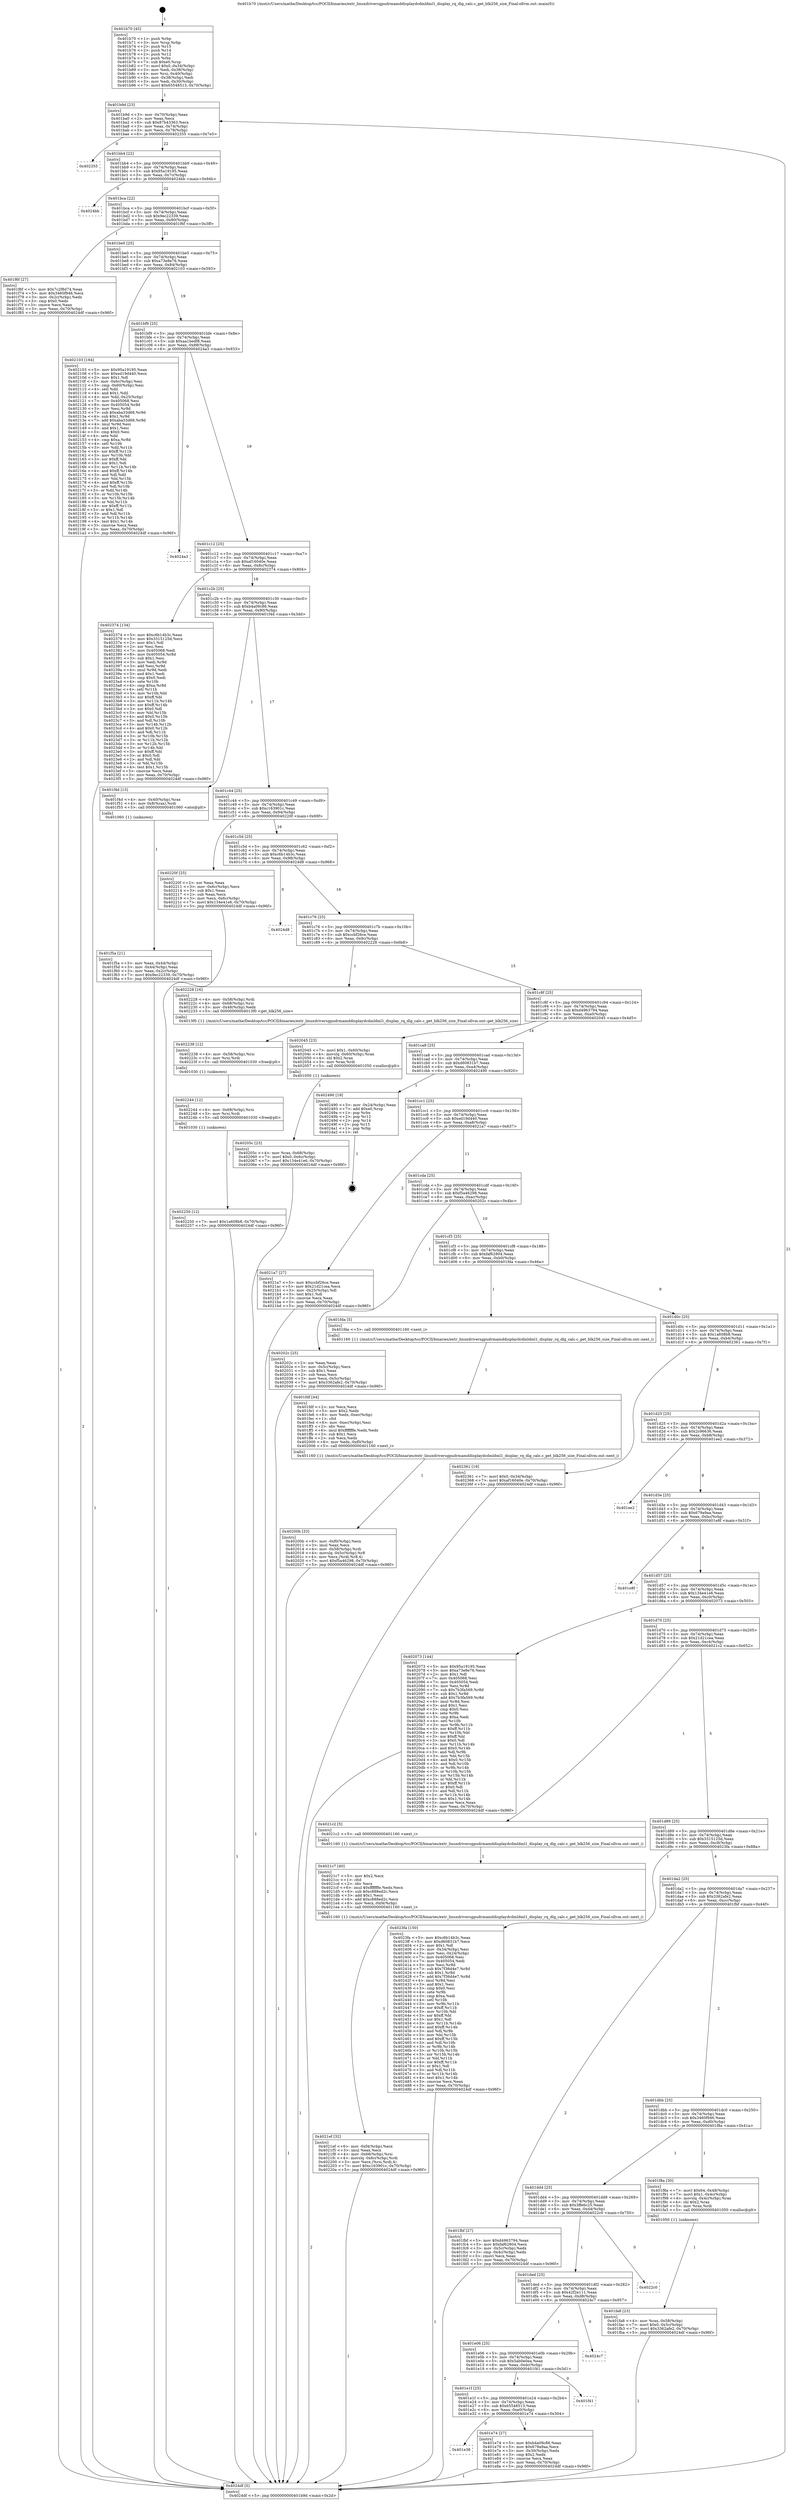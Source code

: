 digraph "0x401b70" {
  label = "0x401b70 (/mnt/c/Users/mathe/Desktop/tcc/POCII/binaries/extr_linuxdriversgpudrmamddisplaydcdmldml1_display_rq_dlg_calc.c_get_blk256_size_Final-ollvm.out::main(0))"
  labelloc = "t"
  node[shape=record]

  Entry [label="",width=0.3,height=0.3,shape=circle,fillcolor=black,style=filled]
  "0x401b9d" [label="{
     0x401b9d [23]\l
     | [instrs]\l
     &nbsp;&nbsp;0x401b9d \<+3\>: mov -0x70(%rbp),%eax\l
     &nbsp;&nbsp;0x401ba0 \<+2\>: mov %eax,%ecx\l
     &nbsp;&nbsp;0x401ba2 \<+6\>: sub $0x87b43363,%ecx\l
     &nbsp;&nbsp;0x401ba8 \<+3\>: mov %eax,-0x74(%rbp)\l
     &nbsp;&nbsp;0x401bab \<+3\>: mov %ecx,-0x78(%rbp)\l
     &nbsp;&nbsp;0x401bae \<+6\>: je 0000000000402355 \<main+0x7e5\>\l
  }"]
  "0x402355" [label="{
     0x402355\l
  }", style=dashed]
  "0x401bb4" [label="{
     0x401bb4 [22]\l
     | [instrs]\l
     &nbsp;&nbsp;0x401bb4 \<+5\>: jmp 0000000000401bb9 \<main+0x49\>\l
     &nbsp;&nbsp;0x401bb9 \<+3\>: mov -0x74(%rbp),%eax\l
     &nbsp;&nbsp;0x401bbc \<+5\>: sub $0x95a19195,%eax\l
     &nbsp;&nbsp;0x401bc1 \<+3\>: mov %eax,-0x7c(%rbp)\l
     &nbsp;&nbsp;0x401bc4 \<+6\>: je 00000000004024bb \<main+0x94b\>\l
  }"]
  Exit [label="",width=0.3,height=0.3,shape=circle,fillcolor=black,style=filled,peripheries=2]
  "0x4024bb" [label="{
     0x4024bb\l
  }", style=dashed]
  "0x401bca" [label="{
     0x401bca [22]\l
     | [instrs]\l
     &nbsp;&nbsp;0x401bca \<+5\>: jmp 0000000000401bcf \<main+0x5f\>\l
     &nbsp;&nbsp;0x401bcf \<+3\>: mov -0x74(%rbp),%eax\l
     &nbsp;&nbsp;0x401bd2 \<+5\>: sub $0x9ec22339,%eax\l
     &nbsp;&nbsp;0x401bd7 \<+3\>: mov %eax,-0x80(%rbp)\l
     &nbsp;&nbsp;0x401bda \<+6\>: je 0000000000401f6f \<main+0x3ff\>\l
  }"]
  "0x402250" [label="{
     0x402250 [12]\l
     | [instrs]\l
     &nbsp;&nbsp;0x402250 \<+7\>: movl $0x1a608b8,-0x70(%rbp)\l
     &nbsp;&nbsp;0x402257 \<+5\>: jmp 00000000004024df \<main+0x96f\>\l
  }"]
  "0x401f6f" [label="{
     0x401f6f [27]\l
     | [instrs]\l
     &nbsp;&nbsp;0x401f6f \<+5\>: mov $0x7c2f8d74,%eax\l
     &nbsp;&nbsp;0x401f74 \<+5\>: mov $0x3460f946,%ecx\l
     &nbsp;&nbsp;0x401f79 \<+3\>: mov -0x2c(%rbp),%edx\l
     &nbsp;&nbsp;0x401f7c \<+3\>: cmp $0x0,%edx\l
     &nbsp;&nbsp;0x401f7f \<+3\>: cmove %ecx,%eax\l
     &nbsp;&nbsp;0x401f82 \<+3\>: mov %eax,-0x70(%rbp)\l
     &nbsp;&nbsp;0x401f85 \<+5\>: jmp 00000000004024df \<main+0x96f\>\l
  }"]
  "0x401be0" [label="{
     0x401be0 [25]\l
     | [instrs]\l
     &nbsp;&nbsp;0x401be0 \<+5\>: jmp 0000000000401be5 \<main+0x75\>\l
     &nbsp;&nbsp;0x401be5 \<+3\>: mov -0x74(%rbp),%eax\l
     &nbsp;&nbsp;0x401be8 \<+5\>: sub $0xa73e8e76,%eax\l
     &nbsp;&nbsp;0x401bed \<+6\>: mov %eax,-0x84(%rbp)\l
     &nbsp;&nbsp;0x401bf3 \<+6\>: je 0000000000402103 \<main+0x593\>\l
  }"]
  "0x402244" [label="{
     0x402244 [12]\l
     | [instrs]\l
     &nbsp;&nbsp;0x402244 \<+4\>: mov -0x68(%rbp),%rsi\l
     &nbsp;&nbsp;0x402248 \<+3\>: mov %rsi,%rdi\l
     &nbsp;&nbsp;0x40224b \<+5\>: call 0000000000401030 \<free@plt\>\l
     | [calls]\l
     &nbsp;&nbsp;0x401030 \{1\} (unknown)\l
  }"]
  "0x402103" [label="{
     0x402103 [164]\l
     | [instrs]\l
     &nbsp;&nbsp;0x402103 \<+5\>: mov $0x95a19195,%eax\l
     &nbsp;&nbsp;0x402108 \<+5\>: mov $0xed19d440,%ecx\l
     &nbsp;&nbsp;0x40210d \<+2\>: mov $0x1,%dl\l
     &nbsp;&nbsp;0x40210f \<+3\>: mov -0x6c(%rbp),%esi\l
     &nbsp;&nbsp;0x402112 \<+3\>: cmp -0x60(%rbp),%esi\l
     &nbsp;&nbsp;0x402115 \<+4\>: setl %dil\l
     &nbsp;&nbsp;0x402119 \<+4\>: and $0x1,%dil\l
     &nbsp;&nbsp;0x40211d \<+4\>: mov %dil,-0x25(%rbp)\l
     &nbsp;&nbsp;0x402121 \<+7\>: mov 0x405068,%esi\l
     &nbsp;&nbsp;0x402128 \<+8\>: mov 0x405054,%r8d\l
     &nbsp;&nbsp;0x402130 \<+3\>: mov %esi,%r9d\l
     &nbsp;&nbsp;0x402133 \<+7\>: sub $0xaba33d68,%r9d\l
     &nbsp;&nbsp;0x40213a \<+4\>: sub $0x1,%r9d\l
     &nbsp;&nbsp;0x40213e \<+7\>: add $0xaba33d68,%r9d\l
     &nbsp;&nbsp;0x402145 \<+4\>: imul %r9d,%esi\l
     &nbsp;&nbsp;0x402149 \<+3\>: and $0x1,%esi\l
     &nbsp;&nbsp;0x40214c \<+3\>: cmp $0x0,%esi\l
     &nbsp;&nbsp;0x40214f \<+4\>: sete %dil\l
     &nbsp;&nbsp;0x402153 \<+4\>: cmp $0xa,%r8d\l
     &nbsp;&nbsp;0x402157 \<+4\>: setl %r10b\l
     &nbsp;&nbsp;0x40215b \<+3\>: mov %dil,%r11b\l
     &nbsp;&nbsp;0x40215e \<+4\>: xor $0xff,%r11b\l
     &nbsp;&nbsp;0x402162 \<+3\>: mov %r10b,%bl\l
     &nbsp;&nbsp;0x402165 \<+3\>: xor $0xff,%bl\l
     &nbsp;&nbsp;0x402168 \<+3\>: xor $0x1,%dl\l
     &nbsp;&nbsp;0x40216b \<+3\>: mov %r11b,%r14b\l
     &nbsp;&nbsp;0x40216e \<+4\>: and $0xff,%r14b\l
     &nbsp;&nbsp;0x402172 \<+3\>: and %dl,%dil\l
     &nbsp;&nbsp;0x402175 \<+3\>: mov %bl,%r15b\l
     &nbsp;&nbsp;0x402178 \<+4\>: and $0xff,%r15b\l
     &nbsp;&nbsp;0x40217c \<+3\>: and %dl,%r10b\l
     &nbsp;&nbsp;0x40217f \<+3\>: or %dil,%r14b\l
     &nbsp;&nbsp;0x402182 \<+3\>: or %r10b,%r15b\l
     &nbsp;&nbsp;0x402185 \<+3\>: xor %r15b,%r14b\l
     &nbsp;&nbsp;0x402188 \<+3\>: or %bl,%r11b\l
     &nbsp;&nbsp;0x40218b \<+4\>: xor $0xff,%r11b\l
     &nbsp;&nbsp;0x40218f \<+3\>: or $0x1,%dl\l
     &nbsp;&nbsp;0x402192 \<+3\>: and %dl,%r11b\l
     &nbsp;&nbsp;0x402195 \<+3\>: or %r11b,%r14b\l
     &nbsp;&nbsp;0x402198 \<+4\>: test $0x1,%r14b\l
     &nbsp;&nbsp;0x40219c \<+3\>: cmovne %ecx,%eax\l
     &nbsp;&nbsp;0x40219f \<+3\>: mov %eax,-0x70(%rbp)\l
     &nbsp;&nbsp;0x4021a2 \<+5\>: jmp 00000000004024df \<main+0x96f\>\l
  }"]
  "0x401bf9" [label="{
     0x401bf9 [25]\l
     | [instrs]\l
     &nbsp;&nbsp;0x401bf9 \<+5\>: jmp 0000000000401bfe \<main+0x8e\>\l
     &nbsp;&nbsp;0x401bfe \<+3\>: mov -0x74(%rbp),%eax\l
     &nbsp;&nbsp;0x401c01 \<+5\>: sub $0xaa1bedf8,%eax\l
     &nbsp;&nbsp;0x401c06 \<+6\>: mov %eax,-0x88(%rbp)\l
     &nbsp;&nbsp;0x401c0c \<+6\>: je 00000000004024a3 \<main+0x933\>\l
  }"]
  "0x402238" [label="{
     0x402238 [12]\l
     | [instrs]\l
     &nbsp;&nbsp;0x402238 \<+4\>: mov -0x58(%rbp),%rsi\l
     &nbsp;&nbsp;0x40223c \<+3\>: mov %rsi,%rdi\l
     &nbsp;&nbsp;0x40223f \<+5\>: call 0000000000401030 \<free@plt\>\l
     | [calls]\l
     &nbsp;&nbsp;0x401030 \{1\} (unknown)\l
  }"]
  "0x4024a3" [label="{
     0x4024a3\l
  }", style=dashed]
  "0x401c12" [label="{
     0x401c12 [25]\l
     | [instrs]\l
     &nbsp;&nbsp;0x401c12 \<+5\>: jmp 0000000000401c17 \<main+0xa7\>\l
     &nbsp;&nbsp;0x401c17 \<+3\>: mov -0x74(%rbp),%eax\l
     &nbsp;&nbsp;0x401c1a \<+5\>: sub $0xaf16040e,%eax\l
     &nbsp;&nbsp;0x401c1f \<+6\>: mov %eax,-0x8c(%rbp)\l
     &nbsp;&nbsp;0x401c25 \<+6\>: je 0000000000402374 \<main+0x804\>\l
  }"]
  "0x4021ef" [label="{
     0x4021ef [32]\l
     | [instrs]\l
     &nbsp;&nbsp;0x4021ef \<+6\>: mov -0xf4(%rbp),%ecx\l
     &nbsp;&nbsp;0x4021f5 \<+3\>: imul %eax,%ecx\l
     &nbsp;&nbsp;0x4021f8 \<+4\>: mov -0x68(%rbp),%rsi\l
     &nbsp;&nbsp;0x4021fc \<+4\>: movslq -0x6c(%rbp),%rdi\l
     &nbsp;&nbsp;0x402200 \<+3\>: mov %ecx,(%rsi,%rdi,4)\l
     &nbsp;&nbsp;0x402203 \<+7\>: movl $0xc163901c,-0x70(%rbp)\l
     &nbsp;&nbsp;0x40220a \<+5\>: jmp 00000000004024df \<main+0x96f\>\l
  }"]
  "0x402374" [label="{
     0x402374 [134]\l
     | [instrs]\l
     &nbsp;&nbsp;0x402374 \<+5\>: mov $0xc6b14b3c,%eax\l
     &nbsp;&nbsp;0x402379 \<+5\>: mov $0x3315125d,%ecx\l
     &nbsp;&nbsp;0x40237e \<+2\>: mov $0x1,%dl\l
     &nbsp;&nbsp;0x402380 \<+2\>: xor %esi,%esi\l
     &nbsp;&nbsp;0x402382 \<+7\>: mov 0x405068,%edi\l
     &nbsp;&nbsp;0x402389 \<+8\>: mov 0x405054,%r8d\l
     &nbsp;&nbsp;0x402391 \<+3\>: sub $0x1,%esi\l
     &nbsp;&nbsp;0x402394 \<+3\>: mov %edi,%r9d\l
     &nbsp;&nbsp;0x402397 \<+3\>: add %esi,%r9d\l
     &nbsp;&nbsp;0x40239a \<+4\>: imul %r9d,%edi\l
     &nbsp;&nbsp;0x40239e \<+3\>: and $0x1,%edi\l
     &nbsp;&nbsp;0x4023a1 \<+3\>: cmp $0x0,%edi\l
     &nbsp;&nbsp;0x4023a4 \<+4\>: sete %r10b\l
     &nbsp;&nbsp;0x4023a8 \<+4\>: cmp $0xa,%r8d\l
     &nbsp;&nbsp;0x4023ac \<+4\>: setl %r11b\l
     &nbsp;&nbsp;0x4023b0 \<+3\>: mov %r10b,%bl\l
     &nbsp;&nbsp;0x4023b3 \<+3\>: xor $0xff,%bl\l
     &nbsp;&nbsp;0x4023b6 \<+3\>: mov %r11b,%r14b\l
     &nbsp;&nbsp;0x4023b9 \<+4\>: xor $0xff,%r14b\l
     &nbsp;&nbsp;0x4023bd \<+3\>: xor $0x0,%dl\l
     &nbsp;&nbsp;0x4023c0 \<+3\>: mov %bl,%r15b\l
     &nbsp;&nbsp;0x4023c3 \<+4\>: and $0x0,%r15b\l
     &nbsp;&nbsp;0x4023c7 \<+3\>: and %dl,%r10b\l
     &nbsp;&nbsp;0x4023ca \<+3\>: mov %r14b,%r12b\l
     &nbsp;&nbsp;0x4023cd \<+4\>: and $0x0,%r12b\l
     &nbsp;&nbsp;0x4023d1 \<+3\>: and %dl,%r11b\l
     &nbsp;&nbsp;0x4023d4 \<+3\>: or %r10b,%r15b\l
     &nbsp;&nbsp;0x4023d7 \<+3\>: or %r11b,%r12b\l
     &nbsp;&nbsp;0x4023da \<+3\>: xor %r12b,%r15b\l
     &nbsp;&nbsp;0x4023dd \<+3\>: or %r14b,%bl\l
     &nbsp;&nbsp;0x4023e0 \<+3\>: xor $0xff,%bl\l
     &nbsp;&nbsp;0x4023e3 \<+3\>: or $0x0,%dl\l
     &nbsp;&nbsp;0x4023e6 \<+2\>: and %dl,%bl\l
     &nbsp;&nbsp;0x4023e8 \<+3\>: or %bl,%r15b\l
     &nbsp;&nbsp;0x4023eb \<+4\>: test $0x1,%r15b\l
     &nbsp;&nbsp;0x4023ef \<+3\>: cmovne %ecx,%eax\l
     &nbsp;&nbsp;0x4023f2 \<+3\>: mov %eax,-0x70(%rbp)\l
     &nbsp;&nbsp;0x4023f5 \<+5\>: jmp 00000000004024df \<main+0x96f\>\l
  }"]
  "0x401c2b" [label="{
     0x401c2b [25]\l
     | [instrs]\l
     &nbsp;&nbsp;0x401c2b \<+5\>: jmp 0000000000401c30 \<main+0xc0\>\l
     &nbsp;&nbsp;0x401c30 \<+3\>: mov -0x74(%rbp),%eax\l
     &nbsp;&nbsp;0x401c33 \<+5\>: sub $0xb4a09c86,%eax\l
     &nbsp;&nbsp;0x401c38 \<+6\>: mov %eax,-0x90(%rbp)\l
     &nbsp;&nbsp;0x401c3e \<+6\>: je 0000000000401f4d \<main+0x3dd\>\l
  }"]
  "0x4021c7" [label="{
     0x4021c7 [40]\l
     | [instrs]\l
     &nbsp;&nbsp;0x4021c7 \<+5\>: mov $0x2,%ecx\l
     &nbsp;&nbsp;0x4021cc \<+1\>: cltd\l
     &nbsp;&nbsp;0x4021cd \<+2\>: idiv %ecx\l
     &nbsp;&nbsp;0x4021cf \<+6\>: imul $0xfffffffe,%edx,%ecx\l
     &nbsp;&nbsp;0x4021d5 \<+6\>: sub $0xc888ed2c,%ecx\l
     &nbsp;&nbsp;0x4021db \<+3\>: add $0x1,%ecx\l
     &nbsp;&nbsp;0x4021de \<+6\>: add $0xc888ed2c,%ecx\l
     &nbsp;&nbsp;0x4021e4 \<+6\>: mov %ecx,-0xf4(%rbp)\l
     &nbsp;&nbsp;0x4021ea \<+5\>: call 0000000000401160 \<next_i\>\l
     | [calls]\l
     &nbsp;&nbsp;0x401160 \{1\} (/mnt/c/Users/mathe/Desktop/tcc/POCII/binaries/extr_linuxdriversgpudrmamddisplaydcdmldml1_display_rq_dlg_calc.c_get_blk256_size_Final-ollvm.out::next_i)\l
  }"]
  "0x401f4d" [label="{
     0x401f4d [13]\l
     | [instrs]\l
     &nbsp;&nbsp;0x401f4d \<+4\>: mov -0x40(%rbp),%rax\l
     &nbsp;&nbsp;0x401f51 \<+4\>: mov 0x8(%rax),%rdi\l
     &nbsp;&nbsp;0x401f55 \<+5\>: call 0000000000401060 \<atoi@plt\>\l
     | [calls]\l
     &nbsp;&nbsp;0x401060 \{1\} (unknown)\l
  }"]
  "0x401c44" [label="{
     0x401c44 [25]\l
     | [instrs]\l
     &nbsp;&nbsp;0x401c44 \<+5\>: jmp 0000000000401c49 \<main+0xd9\>\l
     &nbsp;&nbsp;0x401c49 \<+3\>: mov -0x74(%rbp),%eax\l
     &nbsp;&nbsp;0x401c4c \<+5\>: sub $0xc163901c,%eax\l
     &nbsp;&nbsp;0x401c51 \<+6\>: mov %eax,-0x94(%rbp)\l
     &nbsp;&nbsp;0x401c57 \<+6\>: je 000000000040220f \<main+0x69f\>\l
  }"]
  "0x40205c" [label="{
     0x40205c [23]\l
     | [instrs]\l
     &nbsp;&nbsp;0x40205c \<+4\>: mov %rax,-0x68(%rbp)\l
     &nbsp;&nbsp;0x402060 \<+7\>: movl $0x0,-0x6c(%rbp)\l
     &nbsp;&nbsp;0x402067 \<+7\>: movl $0x134e41e6,-0x70(%rbp)\l
     &nbsp;&nbsp;0x40206e \<+5\>: jmp 00000000004024df \<main+0x96f\>\l
  }"]
  "0x40220f" [label="{
     0x40220f [25]\l
     | [instrs]\l
     &nbsp;&nbsp;0x40220f \<+2\>: xor %eax,%eax\l
     &nbsp;&nbsp;0x402211 \<+3\>: mov -0x6c(%rbp),%ecx\l
     &nbsp;&nbsp;0x402214 \<+3\>: sub $0x1,%eax\l
     &nbsp;&nbsp;0x402217 \<+2\>: sub %eax,%ecx\l
     &nbsp;&nbsp;0x402219 \<+3\>: mov %ecx,-0x6c(%rbp)\l
     &nbsp;&nbsp;0x40221c \<+7\>: movl $0x134e41e6,-0x70(%rbp)\l
     &nbsp;&nbsp;0x402223 \<+5\>: jmp 00000000004024df \<main+0x96f\>\l
  }"]
  "0x401c5d" [label="{
     0x401c5d [25]\l
     | [instrs]\l
     &nbsp;&nbsp;0x401c5d \<+5\>: jmp 0000000000401c62 \<main+0xf2\>\l
     &nbsp;&nbsp;0x401c62 \<+3\>: mov -0x74(%rbp),%eax\l
     &nbsp;&nbsp;0x401c65 \<+5\>: sub $0xc6b14b3c,%eax\l
     &nbsp;&nbsp;0x401c6a \<+6\>: mov %eax,-0x98(%rbp)\l
     &nbsp;&nbsp;0x401c70 \<+6\>: je 00000000004024d8 \<main+0x968\>\l
  }"]
  "0x40200b" [label="{
     0x40200b [33]\l
     | [instrs]\l
     &nbsp;&nbsp;0x40200b \<+6\>: mov -0xf0(%rbp),%ecx\l
     &nbsp;&nbsp;0x402011 \<+3\>: imul %eax,%ecx\l
     &nbsp;&nbsp;0x402014 \<+4\>: mov -0x58(%rbp),%rdi\l
     &nbsp;&nbsp;0x402018 \<+4\>: movslq -0x5c(%rbp),%r8\l
     &nbsp;&nbsp;0x40201c \<+4\>: mov %ecx,(%rdi,%r8,4)\l
     &nbsp;&nbsp;0x402020 \<+7\>: movl $0xf5a46298,-0x70(%rbp)\l
     &nbsp;&nbsp;0x402027 \<+5\>: jmp 00000000004024df \<main+0x96f\>\l
  }"]
  "0x4024d8" [label="{
     0x4024d8\l
  }", style=dashed]
  "0x401c76" [label="{
     0x401c76 [25]\l
     | [instrs]\l
     &nbsp;&nbsp;0x401c76 \<+5\>: jmp 0000000000401c7b \<main+0x10b\>\l
     &nbsp;&nbsp;0x401c7b \<+3\>: mov -0x74(%rbp),%eax\l
     &nbsp;&nbsp;0x401c7e \<+5\>: sub $0xccbf26ce,%eax\l
     &nbsp;&nbsp;0x401c83 \<+6\>: mov %eax,-0x9c(%rbp)\l
     &nbsp;&nbsp;0x401c89 \<+6\>: je 0000000000402228 \<main+0x6b8\>\l
  }"]
  "0x401fdf" [label="{
     0x401fdf [44]\l
     | [instrs]\l
     &nbsp;&nbsp;0x401fdf \<+2\>: xor %ecx,%ecx\l
     &nbsp;&nbsp;0x401fe1 \<+5\>: mov $0x2,%edx\l
     &nbsp;&nbsp;0x401fe6 \<+6\>: mov %edx,-0xec(%rbp)\l
     &nbsp;&nbsp;0x401fec \<+1\>: cltd\l
     &nbsp;&nbsp;0x401fed \<+6\>: mov -0xec(%rbp),%esi\l
     &nbsp;&nbsp;0x401ff3 \<+2\>: idiv %esi\l
     &nbsp;&nbsp;0x401ff5 \<+6\>: imul $0xfffffffe,%edx,%edx\l
     &nbsp;&nbsp;0x401ffb \<+3\>: sub $0x1,%ecx\l
     &nbsp;&nbsp;0x401ffe \<+2\>: sub %ecx,%edx\l
     &nbsp;&nbsp;0x402000 \<+6\>: mov %edx,-0xf0(%rbp)\l
     &nbsp;&nbsp;0x402006 \<+5\>: call 0000000000401160 \<next_i\>\l
     | [calls]\l
     &nbsp;&nbsp;0x401160 \{1\} (/mnt/c/Users/mathe/Desktop/tcc/POCII/binaries/extr_linuxdriversgpudrmamddisplaydcdmldml1_display_rq_dlg_calc.c_get_blk256_size_Final-ollvm.out::next_i)\l
  }"]
  "0x402228" [label="{
     0x402228 [16]\l
     | [instrs]\l
     &nbsp;&nbsp;0x402228 \<+4\>: mov -0x58(%rbp),%rdi\l
     &nbsp;&nbsp;0x40222c \<+4\>: mov -0x68(%rbp),%rsi\l
     &nbsp;&nbsp;0x402230 \<+3\>: mov -0x48(%rbp),%edx\l
     &nbsp;&nbsp;0x402233 \<+5\>: call 00000000004013f0 \<get_blk256_size\>\l
     | [calls]\l
     &nbsp;&nbsp;0x4013f0 \{1\} (/mnt/c/Users/mathe/Desktop/tcc/POCII/binaries/extr_linuxdriversgpudrmamddisplaydcdmldml1_display_rq_dlg_calc.c_get_blk256_size_Final-ollvm.out::get_blk256_size)\l
  }"]
  "0x401c8f" [label="{
     0x401c8f [25]\l
     | [instrs]\l
     &nbsp;&nbsp;0x401c8f \<+5\>: jmp 0000000000401c94 \<main+0x124\>\l
     &nbsp;&nbsp;0x401c94 \<+3\>: mov -0x74(%rbp),%eax\l
     &nbsp;&nbsp;0x401c97 \<+5\>: sub $0xd4963794,%eax\l
     &nbsp;&nbsp;0x401c9c \<+6\>: mov %eax,-0xa0(%rbp)\l
     &nbsp;&nbsp;0x401ca2 \<+6\>: je 0000000000402045 \<main+0x4d5\>\l
  }"]
  "0x401fa8" [label="{
     0x401fa8 [23]\l
     | [instrs]\l
     &nbsp;&nbsp;0x401fa8 \<+4\>: mov %rax,-0x58(%rbp)\l
     &nbsp;&nbsp;0x401fac \<+7\>: movl $0x0,-0x5c(%rbp)\l
     &nbsp;&nbsp;0x401fb3 \<+7\>: movl $0x3362afe2,-0x70(%rbp)\l
     &nbsp;&nbsp;0x401fba \<+5\>: jmp 00000000004024df \<main+0x96f\>\l
  }"]
  "0x402045" [label="{
     0x402045 [23]\l
     | [instrs]\l
     &nbsp;&nbsp;0x402045 \<+7\>: movl $0x1,-0x60(%rbp)\l
     &nbsp;&nbsp;0x40204c \<+4\>: movslq -0x60(%rbp),%rax\l
     &nbsp;&nbsp;0x402050 \<+4\>: shl $0x2,%rax\l
     &nbsp;&nbsp;0x402054 \<+3\>: mov %rax,%rdi\l
     &nbsp;&nbsp;0x402057 \<+5\>: call 0000000000401050 \<malloc@plt\>\l
     | [calls]\l
     &nbsp;&nbsp;0x401050 \{1\} (unknown)\l
  }"]
  "0x401ca8" [label="{
     0x401ca8 [25]\l
     | [instrs]\l
     &nbsp;&nbsp;0x401ca8 \<+5\>: jmp 0000000000401cad \<main+0x13d\>\l
     &nbsp;&nbsp;0x401cad \<+3\>: mov -0x74(%rbp),%eax\l
     &nbsp;&nbsp;0x401cb0 \<+5\>: sub $0xd60831b7,%eax\l
     &nbsp;&nbsp;0x401cb5 \<+6\>: mov %eax,-0xa4(%rbp)\l
     &nbsp;&nbsp;0x401cbb \<+6\>: je 0000000000402490 \<main+0x920\>\l
  }"]
  "0x401f5a" [label="{
     0x401f5a [21]\l
     | [instrs]\l
     &nbsp;&nbsp;0x401f5a \<+3\>: mov %eax,-0x44(%rbp)\l
     &nbsp;&nbsp;0x401f5d \<+3\>: mov -0x44(%rbp),%eax\l
     &nbsp;&nbsp;0x401f60 \<+3\>: mov %eax,-0x2c(%rbp)\l
     &nbsp;&nbsp;0x401f63 \<+7\>: movl $0x9ec22339,-0x70(%rbp)\l
     &nbsp;&nbsp;0x401f6a \<+5\>: jmp 00000000004024df \<main+0x96f\>\l
  }"]
  "0x402490" [label="{
     0x402490 [19]\l
     | [instrs]\l
     &nbsp;&nbsp;0x402490 \<+3\>: mov -0x24(%rbp),%eax\l
     &nbsp;&nbsp;0x402493 \<+7\>: add $0xe0,%rsp\l
     &nbsp;&nbsp;0x40249a \<+1\>: pop %rbx\l
     &nbsp;&nbsp;0x40249b \<+2\>: pop %r12\l
     &nbsp;&nbsp;0x40249d \<+2\>: pop %r14\l
     &nbsp;&nbsp;0x40249f \<+2\>: pop %r15\l
     &nbsp;&nbsp;0x4024a1 \<+1\>: pop %rbp\l
     &nbsp;&nbsp;0x4024a2 \<+1\>: ret\l
  }"]
  "0x401cc1" [label="{
     0x401cc1 [25]\l
     | [instrs]\l
     &nbsp;&nbsp;0x401cc1 \<+5\>: jmp 0000000000401cc6 \<main+0x156\>\l
     &nbsp;&nbsp;0x401cc6 \<+3\>: mov -0x74(%rbp),%eax\l
     &nbsp;&nbsp;0x401cc9 \<+5\>: sub $0xed19d440,%eax\l
     &nbsp;&nbsp;0x401cce \<+6\>: mov %eax,-0xa8(%rbp)\l
     &nbsp;&nbsp;0x401cd4 \<+6\>: je 00000000004021a7 \<main+0x637\>\l
  }"]
  "0x401b70" [label="{
     0x401b70 [45]\l
     | [instrs]\l
     &nbsp;&nbsp;0x401b70 \<+1\>: push %rbp\l
     &nbsp;&nbsp;0x401b71 \<+3\>: mov %rsp,%rbp\l
     &nbsp;&nbsp;0x401b74 \<+2\>: push %r15\l
     &nbsp;&nbsp;0x401b76 \<+2\>: push %r14\l
     &nbsp;&nbsp;0x401b78 \<+2\>: push %r12\l
     &nbsp;&nbsp;0x401b7a \<+1\>: push %rbx\l
     &nbsp;&nbsp;0x401b7b \<+7\>: sub $0xe0,%rsp\l
     &nbsp;&nbsp;0x401b82 \<+7\>: movl $0x0,-0x34(%rbp)\l
     &nbsp;&nbsp;0x401b89 \<+3\>: mov %edi,-0x38(%rbp)\l
     &nbsp;&nbsp;0x401b8c \<+4\>: mov %rsi,-0x40(%rbp)\l
     &nbsp;&nbsp;0x401b90 \<+3\>: mov -0x38(%rbp),%edi\l
     &nbsp;&nbsp;0x401b93 \<+3\>: mov %edi,-0x30(%rbp)\l
     &nbsp;&nbsp;0x401b96 \<+7\>: movl $0x65548513,-0x70(%rbp)\l
  }"]
  "0x4021a7" [label="{
     0x4021a7 [27]\l
     | [instrs]\l
     &nbsp;&nbsp;0x4021a7 \<+5\>: mov $0xccbf26ce,%eax\l
     &nbsp;&nbsp;0x4021ac \<+5\>: mov $0x21d21cea,%ecx\l
     &nbsp;&nbsp;0x4021b1 \<+3\>: mov -0x25(%rbp),%dl\l
     &nbsp;&nbsp;0x4021b4 \<+3\>: test $0x1,%dl\l
     &nbsp;&nbsp;0x4021b7 \<+3\>: cmovne %ecx,%eax\l
     &nbsp;&nbsp;0x4021ba \<+3\>: mov %eax,-0x70(%rbp)\l
     &nbsp;&nbsp;0x4021bd \<+5\>: jmp 00000000004024df \<main+0x96f\>\l
  }"]
  "0x401cda" [label="{
     0x401cda [25]\l
     | [instrs]\l
     &nbsp;&nbsp;0x401cda \<+5\>: jmp 0000000000401cdf \<main+0x16f\>\l
     &nbsp;&nbsp;0x401cdf \<+3\>: mov -0x74(%rbp),%eax\l
     &nbsp;&nbsp;0x401ce2 \<+5\>: sub $0xf5a46298,%eax\l
     &nbsp;&nbsp;0x401ce7 \<+6\>: mov %eax,-0xac(%rbp)\l
     &nbsp;&nbsp;0x401ced \<+6\>: je 000000000040202c \<main+0x4bc\>\l
  }"]
  "0x4024df" [label="{
     0x4024df [5]\l
     | [instrs]\l
     &nbsp;&nbsp;0x4024df \<+5\>: jmp 0000000000401b9d \<main+0x2d\>\l
  }"]
  "0x40202c" [label="{
     0x40202c [25]\l
     | [instrs]\l
     &nbsp;&nbsp;0x40202c \<+2\>: xor %eax,%eax\l
     &nbsp;&nbsp;0x40202e \<+3\>: mov -0x5c(%rbp),%ecx\l
     &nbsp;&nbsp;0x402031 \<+3\>: sub $0x1,%eax\l
     &nbsp;&nbsp;0x402034 \<+2\>: sub %eax,%ecx\l
     &nbsp;&nbsp;0x402036 \<+3\>: mov %ecx,-0x5c(%rbp)\l
     &nbsp;&nbsp;0x402039 \<+7\>: movl $0x3362afe2,-0x70(%rbp)\l
     &nbsp;&nbsp;0x402040 \<+5\>: jmp 00000000004024df \<main+0x96f\>\l
  }"]
  "0x401cf3" [label="{
     0x401cf3 [25]\l
     | [instrs]\l
     &nbsp;&nbsp;0x401cf3 \<+5\>: jmp 0000000000401cf8 \<main+0x188\>\l
     &nbsp;&nbsp;0x401cf8 \<+3\>: mov -0x74(%rbp),%eax\l
     &nbsp;&nbsp;0x401cfb \<+5\>: sub $0xfaf62804,%eax\l
     &nbsp;&nbsp;0x401d00 \<+6\>: mov %eax,-0xb0(%rbp)\l
     &nbsp;&nbsp;0x401d06 \<+6\>: je 0000000000401fda \<main+0x46a\>\l
  }"]
  "0x401e38" [label="{
     0x401e38\l
  }", style=dashed]
  "0x401fda" [label="{
     0x401fda [5]\l
     | [instrs]\l
     &nbsp;&nbsp;0x401fda \<+5\>: call 0000000000401160 \<next_i\>\l
     | [calls]\l
     &nbsp;&nbsp;0x401160 \{1\} (/mnt/c/Users/mathe/Desktop/tcc/POCII/binaries/extr_linuxdriversgpudrmamddisplaydcdmldml1_display_rq_dlg_calc.c_get_blk256_size_Final-ollvm.out::next_i)\l
  }"]
  "0x401d0c" [label="{
     0x401d0c [25]\l
     | [instrs]\l
     &nbsp;&nbsp;0x401d0c \<+5\>: jmp 0000000000401d11 \<main+0x1a1\>\l
     &nbsp;&nbsp;0x401d11 \<+3\>: mov -0x74(%rbp),%eax\l
     &nbsp;&nbsp;0x401d14 \<+5\>: sub $0x1a608b8,%eax\l
     &nbsp;&nbsp;0x401d19 \<+6\>: mov %eax,-0xb4(%rbp)\l
     &nbsp;&nbsp;0x401d1f \<+6\>: je 0000000000402361 \<main+0x7f1\>\l
  }"]
  "0x401e74" [label="{
     0x401e74 [27]\l
     | [instrs]\l
     &nbsp;&nbsp;0x401e74 \<+5\>: mov $0xb4a09c86,%eax\l
     &nbsp;&nbsp;0x401e79 \<+5\>: mov $0x679a9aa,%ecx\l
     &nbsp;&nbsp;0x401e7e \<+3\>: mov -0x30(%rbp),%edx\l
     &nbsp;&nbsp;0x401e81 \<+3\>: cmp $0x2,%edx\l
     &nbsp;&nbsp;0x401e84 \<+3\>: cmovne %ecx,%eax\l
     &nbsp;&nbsp;0x401e87 \<+3\>: mov %eax,-0x70(%rbp)\l
     &nbsp;&nbsp;0x401e8a \<+5\>: jmp 00000000004024df \<main+0x96f\>\l
  }"]
  "0x402361" [label="{
     0x402361 [19]\l
     | [instrs]\l
     &nbsp;&nbsp;0x402361 \<+7\>: movl $0x0,-0x34(%rbp)\l
     &nbsp;&nbsp;0x402368 \<+7\>: movl $0xaf16040e,-0x70(%rbp)\l
     &nbsp;&nbsp;0x40236f \<+5\>: jmp 00000000004024df \<main+0x96f\>\l
  }"]
  "0x401d25" [label="{
     0x401d25 [25]\l
     | [instrs]\l
     &nbsp;&nbsp;0x401d25 \<+5\>: jmp 0000000000401d2a \<main+0x1ba\>\l
     &nbsp;&nbsp;0x401d2a \<+3\>: mov -0x74(%rbp),%eax\l
     &nbsp;&nbsp;0x401d2d \<+5\>: sub $0x2c96636,%eax\l
     &nbsp;&nbsp;0x401d32 \<+6\>: mov %eax,-0xb8(%rbp)\l
     &nbsp;&nbsp;0x401d38 \<+6\>: je 0000000000401ee2 \<main+0x372\>\l
  }"]
  "0x401e1f" [label="{
     0x401e1f [25]\l
     | [instrs]\l
     &nbsp;&nbsp;0x401e1f \<+5\>: jmp 0000000000401e24 \<main+0x2b4\>\l
     &nbsp;&nbsp;0x401e24 \<+3\>: mov -0x74(%rbp),%eax\l
     &nbsp;&nbsp;0x401e27 \<+5\>: sub $0x65548513,%eax\l
     &nbsp;&nbsp;0x401e2c \<+6\>: mov %eax,-0xe0(%rbp)\l
     &nbsp;&nbsp;0x401e32 \<+6\>: je 0000000000401e74 \<main+0x304\>\l
  }"]
  "0x401ee2" [label="{
     0x401ee2\l
  }", style=dashed]
  "0x401d3e" [label="{
     0x401d3e [25]\l
     | [instrs]\l
     &nbsp;&nbsp;0x401d3e \<+5\>: jmp 0000000000401d43 \<main+0x1d3\>\l
     &nbsp;&nbsp;0x401d43 \<+3\>: mov -0x74(%rbp),%eax\l
     &nbsp;&nbsp;0x401d46 \<+5\>: sub $0x679a9aa,%eax\l
     &nbsp;&nbsp;0x401d4b \<+6\>: mov %eax,-0xbc(%rbp)\l
     &nbsp;&nbsp;0x401d51 \<+6\>: je 0000000000401e8f \<main+0x31f\>\l
  }"]
  "0x401f41" [label="{
     0x401f41\l
  }", style=dashed]
  "0x401e8f" [label="{
     0x401e8f\l
  }", style=dashed]
  "0x401d57" [label="{
     0x401d57 [25]\l
     | [instrs]\l
     &nbsp;&nbsp;0x401d57 \<+5\>: jmp 0000000000401d5c \<main+0x1ec\>\l
     &nbsp;&nbsp;0x401d5c \<+3\>: mov -0x74(%rbp),%eax\l
     &nbsp;&nbsp;0x401d5f \<+5\>: sub $0x134e41e6,%eax\l
     &nbsp;&nbsp;0x401d64 \<+6\>: mov %eax,-0xc0(%rbp)\l
     &nbsp;&nbsp;0x401d6a \<+6\>: je 0000000000402073 \<main+0x503\>\l
  }"]
  "0x401e06" [label="{
     0x401e06 [25]\l
     | [instrs]\l
     &nbsp;&nbsp;0x401e06 \<+5\>: jmp 0000000000401e0b \<main+0x29b\>\l
     &nbsp;&nbsp;0x401e0b \<+3\>: mov -0x74(%rbp),%eax\l
     &nbsp;&nbsp;0x401e0e \<+5\>: sub $0x5ab0e0ea,%eax\l
     &nbsp;&nbsp;0x401e13 \<+6\>: mov %eax,-0xdc(%rbp)\l
     &nbsp;&nbsp;0x401e19 \<+6\>: je 0000000000401f41 \<main+0x3d1\>\l
  }"]
  "0x402073" [label="{
     0x402073 [144]\l
     | [instrs]\l
     &nbsp;&nbsp;0x402073 \<+5\>: mov $0x95a19195,%eax\l
     &nbsp;&nbsp;0x402078 \<+5\>: mov $0xa73e8e76,%ecx\l
     &nbsp;&nbsp;0x40207d \<+2\>: mov $0x1,%dl\l
     &nbsp;&nbsp;0x40207f \<+7\>: mov 0x405068,%esi\l
     &nbsp;&nbsp;0x402086 \<+7\>: mov 0x405054,%edi\l
     &nbsp;&nbsp;0x40208d \<+3\>: mov %esi,%r8d\l
     &nbsp;&nbsp;0x402090 \<+7\>: sub $0x7b3fa569,%r8d\l
     &nbsp;&nbsp;0x402097 \<+4\>: sub $0x1,%r8d\l
     &nbsp;&nbsp;0x40209b \<+7\>: add $0x7b3fa569,%r8d\l
     &nbsp;&nbsp;0x4020a2 \<+4\>: imul %r8d,%esi\l
     &nbsp;&nbsp;0x4020a6 \<+3\>: and $0x1,%esi\l
     &nbsp;&nbsp;0x4020a9 \<+3\>: cmp $0x0,%esi\l
     &nbsp;&nbsp;0x4020ac \<+4\>: sete %r9b\l
     &nbsp;&nbsp;0x4020b0 \<+3\>: cmp $0xa,%edi\l
     &nbsp;&nbsp;0x4020b3 \<+4\>: setl %r10b\l
     &nbsp;&nbsp;0x4020b7 \<+3\>: mov %r9b,%r11b\l
     &nbsp;&nbsp;0x4020ba \<+4\>: xor $0xff,%r11b\l
     &nbsp;&nbsp;0x4020be \<+3\>: mov %r10b,%bl\l
     &nbsp;&nbsp;0x4020c1 \<+3\>: xor $0xff,%bl\l
     &nbsp;&nbsp;0x4020c4 \<+3\>: xor $0x0,%dl\l
     &nbsp;&nbsp;0x4020c7 \<+3\>: mov %r11b,%r14b\l
     &nbsp;&nbsp;0x4020ca \<+4\>: and $0x0,%r14b\l
     &nbsp;&nbsp;0x4020ce \<+3\>: and %dl,%r9b\l
     &nbsp;&nbsp;0x4020d1 \<+3\>: mov %bl,%r15b\l
     &nbsp;&nbsp;0x4020d4 \<+4\>: and $0x0,%r15b\l
     &nbsp;&nbsp;0x4020d8 \<+3\>: and %dl,%r10b\l
     &nbsp;&nbsp;0x4020db \<+3\>: or %r9b,%r14b\l
     &nbsp;&nbsp;0x4020de \<+3\>: or %r10b,%r15b\l
     &nbsp;&nbsp;0x4020e1 \<+3\>: xor %r15b,%r14b\l
     &nbsp;&nbsp;0x4020e4 \<+3\>: or %bl,%r11b\l
     &nbsp;&nbsp;0x4020e7 \<+4\>: xor $0xff,%r11b\l
     &nbsp;&nbsp;0x4020eb \<+3\>: or $0x0,%dl\l
     &nbsp;&nbsp;0x4020ee \<+3\>: and %dl,%r11b\l
     &nbsp;&nbsp;0x4020f1 \<+3\>: or %r11b,%r14b\l
     &nbsp;&nbsp;0x4020f4 \<+4\>: test $0x1,%r14b\l
     &nbsp;&nbsp;0x4020f8 \<+3\>: cmovne %ecx,%eax\l
     &nbsp;&nbsp;0x4020fb \<+3\>: mov %eax,-0x70(%rbp)\l
     &nbsp;&nbsp;0x4020fe \<+5\>: jmp 00000000004024df \<main+0x96f\>\l
  }"]
  "0x401d70" [label="{
     0x401d70 [25]\l
     | [instrs]\l
     &nbsp;&nbsp;0x401d70 \<+5\>: jmp 0000000000401d75 \<main+0x205\>\l
     &nbsp;&nbsp;0x401d75 \<+3\>: mov -0x74(%rbp),%eax\l
     &nbsp;&nbsp;0x401d78 \<+5\>: sub $0x21d21cea,%eax\l
     &nbsp;&nbsp;0x401d7d \<+6\>: mov %eax,-0xc4(%rbp)\l
     &nbsp;&nbsp;0x401d83 \<+6\>: je 00000000004021c2 \<main+0x652\>\l
  }"]
  "0x4024c7" [label="{
     0x4024c7\l
  }", style=dashed]
  "0x4021c2" [label="{
     0x4021c2 [5]\l
     | [instrs]\l
     &nbsp;&nbsp;0x4021c2 \<+5\>: call 0000000000401160 \<next_i\>\l
     | [calls]\l
     &nbsp;&nbsp;0x401160 \{1\} (/mnt/c/Users/mathe/Desktop/tcc/POCII/binaries/extr_linuxdriversgpudrmamddisplaydcdmldml1_display_rq_dlg_calc.c_get_blk256_size_Final-ollvm.out::next_i)\l
  }"]
  "0x401d89" [label="{
     0x401d89 [25]\l
     | [instrs]\l
     &nbsp;&nbsp;0x401d89 \<+5\>: jmp 0000000000401d8e \<main+0x21e\>\l
     &nbsp;&nbsp;0x401d8e \<+3\>: mov -0x74(%rbp),%eax\l
     &nbsp;&nbsp;0x401d91 \<+5\>: sub $0x3315125d,%eax\l
     &nbsp;&nbsp;0x401d96 \<+6\>: mov %eax,-0xc8(%rbp)\l
     &nbsp;&nbsp;0x401d9c \<+6\>: je 00000000004023fa \<main+0x88a\>\l
  }"]
  "0x401ded" [label="{
     0x401ded [25]\l
     | [instrs]\l
     &nbsp;&nbsp;0x401ded \<+5\>: jmp 0000000000401df2 \<main+0x282\>\l
     &nbsp;&nbsp;0x401df2 \<+3\>: mov -0x74(%rbp),%eax\l
     &nbsp;&nbsp;0x401df5 \<+5\>: sub $0x42f2e111,%eax\l
     &nbsp;&nbsp;0x401dfa \<+6\>: mov %eax,-0xd8(%rbp)\l
     &nbsp;&nbsp;0x401e00 \<+6\>: je 00000000004024c7 \<main+0x957\>\l
  }"]
  "0x4023fa" [label="{
     0x4023fa [150]\l
     | [instrs]\l
     &nbsp;&nbsp;0x4023fa \<+5\>: mov $0xc6b14b3c,%eax\l
     &nbsp;&nbsp;0x4023ff \<+5\>: mov $0xd60831b7,%ecx\l
     &nbsp;&nbsp;0x402404 \<+2\>: mov $0x1,%dl\l
     &nbsp;&nbsp;0x402406 \<+3\>: mov -0x34(%rbp),%esi\l
     &nbsp;&nbsp;0x402409 \<+3\>: mov %esi,-0x24(%rbp)\l
     &nbsp;&nbsp;0x40240c \<+7\>: mov 0x405068,%esi\l
     &nbsp;&nbsp;0x402413 \<+7\>: mov 0x405054,%edi\l
     &nbsp;&nbsp;0x40241a \<+3\>: mov %esi,%r8d\l
     &nbsp;&nbsp;0x40241d \<+7\>: sub $0x7f36d4e7,%r8d\l
     &nbsp;&nbsp;0x402424 \<+4\>: sub $0x1,%r8d\l
     &nbsp;&nbsp;0x402428 \<+7\>: add $0x7f36d4e7,%r8d\l
     &nbsp;&nbsp;0x40242f \<+4\>: imul %r8d,%esi\l
     &nbsp;&nbsp;0x402433 \<+3\>: and $0x1,%esi\l
     &nbsp;&nbsp;0x402436 \<+3\>: cmp $0x0,%esi\l
     &nbsp;&nbsp;0x402439 \<+4\>: sete %r9b\l
     &nbsp;&nbsp;0x40243d \<+3\>: cmp $0xa,%edi\l
     &nbsp;&nbsp;0x402440 \<+4\>: setl %r10b\l
     &nbsp;&nbsp;0x402444 \<+3\>: mov %r9b,%r11b\l
     &nbsp;&nbsp;0x402447 \<+4\>: xor $0xff,%r11b\l
     &nbsp;&nbsp;0x40244b \<+3\>: mov %r10b,%bl\l
     &nbsp;&nbsp;0x40244e \<+3\>: xor $0xff,%bl\l
     &nbsp;&nbsp;0x402451 \<+3\>: xor $0x1,%dl\l
     &nbsp;&nbsp;0x402454 \<+3\>: mov %r11b,%r14b\l
     &nbsp;&nbsp;0x402457 \<+4\>: and $0xff,%r14b\l
     &nbsp;&nbsp;0x40245b \<+3\>: and %dl,%r9b\l
     &nbsp;&nbsp;0x40245e \<+3\>: mov %bl,%r15b\l
     &nbsp;&nbsp;0x402461 \<+4\>: and $0xff,%r15b\l
     &nbsp;&nbsp;0x402465 \<+3\>: and %dl,%r10b\l
     &nbsp;&nbsp;0x402468 \<+3\>: or %r9b,%r14b\l
     &nbsp;&nbsp;0x40246b \<+3\>: or %r10b,%r15b\l
     &nbsp;&nbsp;0x40246e \<+3\>: xor %r15b,%r14b\l
     &nbsp;&nbsp;0x402471 \<+3\>: or %bl,%r11b\l
     &nbsp;&nbsp;0x402474 \<+4\>: xor $0xff,%r11b\l
     &nbsp;&nbsp;0x402478 \<+3\>: or $0x1,%dl\l
     &nbsp;&nbsp;0x40247b \<+3\>: and %dl,%r11b\l
     &nbsp;&nbsp;0x40247e \<+3\>: or %r11b,%r14b\l
     &nbsp;&nbsp;0x402481 \<+4\>: test $0x1,%r14b\l
     &nbsp;&nbsp;0x402485 \<+3\>: cmovne %ecx,%eax\l
     &nbsp;&nbsp;0x402488 \<+3\>: mov %eax,-0x70(%rbp)\l
     &nbsp;&nbsp;0x40248b \<+5\>: jmp 00000000004024df \<main+0x96f\>\l
  }"]
  "0x401da2" [label="{
     0x401da2 [25]\l
     | [instrs]\l
     &nbsp;&nbsp;0x401da2 \<+5\>: jmp 0000000000401da7 \<main+0x237\>\l
     &nbsp;&nbsp;0x401da7 \<+3\>: mov -0x74(%rbp),%eax\l
     &nbsp;&nbsp;0x401daa \<+5\>: sub $0x3362afe2,%eax\l
     &nbsp;&nbsp;0x401daf \<+6\>: mov %eax,-0xcc(%rbp)\l
     &nbsp;&nbsp;0x401db5 \<+6\>: je 0000000000401fbf \<main+0x44f\>\l
  }"]
  "0x4022c0" [label="{
     0x4022c0\l
  }", style=dashed]
  "0x401fbf" [label="{
     0x401fbf [27]\l
     | [instrs]\l
     &nbsp;&nbsp;0x401fbf \<+5\>: mov $0xd4963794,%eax\l
     &nbsp;&nbsp;0x401fc4 \<+5\>: mov $0xfaf62804,%ecx\l
     &nbsp;&nbsp;0x401fc9 \<+3\>: mov -0x5c(%rbp),%edx\l
     &nbsp;&nbsp;0x401fcc \<+3\>: cmp -0x4c(%rbp),%edx\l
     &nbsp;&nbsp;0x401fcf \<+3\>: cmovl %ecx,%eax\l
     &nbsp;&nbsp;0x401fd2 \<+3\>: mov %eax,-0x70(%rbp)\l
     &nbsp;&nbsp;0x401fd5 \<+5\>: jmp 00000000004024df \<main+0x96f\>\l
  }"]
  "0x401dbb" [label="{
     0x401dbb [25]\l
     | [instrs]\l
     &nbsp;&nbsp;0x401dbb \<+5\>: jmp 0000000000401dc0 \<main+0x250\>\l
     &nbsp;&nbsp;0x401dc0 \<+3\>: mov -0x74(%rbp),%eax\l
     &nbsp;&nbsp;0x401dc3 \<+5\>: sub $0x3460f946,%eax\l
     &nbsp;&nbsp;0x401dc8 \<+6\>: mov %eax,-0xd0(%rbp)\l
     &nbsp;&nbsp;0x401dce \<+6\>: je 0000000000401f8a \<main+0x41a\>\l
  }"]
  "0x401dd4" [label="{
     0x401dd4 [25]\l
     | [instrs]\l
     &nbsp;&nbsp;0x401dd4 \<+5\>: jmp 0000000000401dd9 \<main+0x269\>\l
     &nbsp;&nbsp;0x401dd9 \<+3\>: mov -0x74(%rbp),%eax\l
     &nbsp;&nbsp;0x401ddc \<+5\>: sub $0x3ffe6c25,%eax\l
     &nbsp;&nbsp;0x401de1 \<+6\>: mov %eax,-0xd4(%rbp)\l
     &nbsp;&nbsp;0x401de7 \<+6\>: je 00000000004022c0 \<main+0x750\>\l
  }"]
  "0x401f8a" [label="{
     0x401f8a [30]\l
     | [instrs]\l
     &nbsp;&nbsp;0x401f8a \<+7\>: movl $0x64,-0x48(%rbp)\l
     &nbsp;&nbsp;0x401f91 \<+7\>: movl $0x1,-0x4c(%rbp)\l
     &nbsp;&nbsp;0x401f98 \<+4\>: movslq -0x4c(%rbp),%rax\l
     &nbsp;&nbsp;0x401f9c \<+4\>: shl $0x2,%rax\l
     &nbsp;&nbsp;0x401fa0 \<+3\>: mov %rax,%rdi\l
     &nbsp;&nbsp;0x401fa3 \<+5\>: call 0000000000401050 \<malloc@plt\>\l
     | [calls]\l
     &nbsp;&nbsp;0x401050 \{1\} (unknown)\l
  }"]
  Entry -> "0x401b70" [label=" 1"]
  "0x401b9d" -> "0x402355" [label=" 0"]
  "0x401b9d" -> "0x401bb4" [label=" 22"]
  "0x402490" -> Exit [label=" 1"]
  "0x401bb4" -> "0x4024bb" [label=" 0"]
  "0x401bb4" -> "0x401bca" [label=" 22"]
  "0x4023fa" -> "0x4024df" [label=" 1"]
  "0x401bca" -> "0x401f6f" [label=" 1"]
  "0x401bca" -> "0x401be0" [label=" 21"]
  "0x402374" -> "0x4024df" [label=" 1"]
  "0x401be0" -> "0x402103" [label=" 2"]
  "0x401be0" -> "0x401bf9" [label=" 19"]
  "0x402361" -> "0x4024df" [label=" 1"]
  "0x401bf9" -> "0x4024a3" [label=" 0"]
  "0x401bf9" -> "0x401c12" [label=" 19"]
  "0x402250" -> "0x4024df" [label=" 1"]
  "0x401c12" -> "0x402374" [label=" 1"]
  "0x401c12" -> "0x401c2b" [label=" 18"]
  "0x402244" -> "0x402250" [label=" 1"]
  "0x401c2b" -> "0x401f4d" [label=" 1"]
  "0x401c2b" -> "0x401c44" [label=" 17"]
  "0x402238" -> "0x402244" [label=" 1"]
  "0x401c44" -> "0x40220f" [label=" 1"]
  "0x401c44" -> "0x401c5d" [label=" 16"]
  "0x402228" -> "0x402238" [label=" 1"]
  "0x401c5d" -> "0x4024d8" [label=" 0"]
  "0x401c5d" -> "0x401c76" [label=" 16"]
  "0x40220f" -> "0x4024df" [label=" 1"]
  "0x401c76" -> "0x402228" [label=" 1"]
  "0x401c76" -> "0x401c8f" [label=" 15"]
  "0x4021ef" -> "0x4024df" [label=" 1"]
  "0x401c8f" -> "0x402045" [label=" 1"]
  "0x401c8f" -> "0x401ca8" [label=" 14"]
  "0x4021c7" -> "0x4021ef" [label=" 1"]
  "0x401ca8" -> "0x402490" [label=" 1"]
  "0x401ca8" -> "0x401cc1" [label=" 13"]
  "0x4021c2" -> "0x4021c7" [label=" 1"]
  "0x401cc1" -> "0x4021a7" [label=" 2"]
  "0x401cc1" -> "0x401cda" [label=" 11"]
  "0x4021a7" -> "0x4024df" [label=" 2"]
  "0x401cda" -> "0x40202c" [label=" 1"]
  "0x401cda" -> "0x401cf3" [label=" 10"]
  "0x402103" -> "0x4024df" [label=" 2"]
  "0x401cf3" -> "0x401fda" [label=" 1"]
  "0x401cf3" -> "0x401d0c" [label=" 9"]
  "0x402073" -> "0x4024df" [label=" 2"]
  "0x401d0c" -> "0x402361" [label=" 1"]
  "0x401d0c" -> "0x401d25" [label=" 8"]
  "0x40205c" -> "0x4024df" [label=" 1"]
  "0x401d25" -> "0x401ee2" [label=" 0"]
  "0x401d25" -> "0x401d3e" [label=" 8"]
  "0x40202c" -> "0x4024df" [label=" 1"]
  "0x401d3e" -> "0x401e8f" [label=" 0"]
  "0x401d3e" -> "0x401d57" [label=" 8"]
  "0x40200b" -> "0x4024df" [label=" 1"]
  "0x401d57" -> "0x402073" [label=" 2"]
  "0x401d57" -> "0x401d70" [label=" 6"]
  "0x401fda" -> "0x401fdf" [label=" 1"]
  "0x401d70" -> "0x4021c2" [label=" 1"]
  "0x401d70" -> "0x401d89" [label=" 5"]
  "0x401fbf" -> "0x4024df" [label=" 2"]
  "0x401d89" -> "0x4023fa" [label=" 1"]
  "0x401d89" -> "0x401da2" [label=" 4"]
  "0x401f8a" -> "0x401fa8" [label=" 1"]
  "0x401da2" -> "0x401fbf" [label=" 2"]
  "0x401da2" -> "0x401dbb" [label=" 2"]
  "0x401f6f" -> "0x4024df" [label=" 1"]
  "0x401dbb" -> "0x401f8a" [label=" 1"]
  "0x401dbb" -> "0x401dd4" [label=" 1"]
  "0x401f5a" -> "0x4024df" [label=" 1"]
  "0x401dd4" -> "0x4022c0" [label=" 0"]
  "0x401dd4" -> "0x401ded" [label=" 1"]
  "0x401fa8" -> "0x4024df" [label=" 1"]
  "0x401ded" -> "0x4024c7" [label=" 0"]
  "0x401ded" -> "0x401e06" [label=" 1"]
  "0x401fdf" -> "0x40200b" [label=" 1"]
  "0x401e06" -> "0x401f41" [label=" 0"]
  "0x401e06" -> "0x401e1f" [label=" 1"]
  "0x402045" -> "0x40205c" [label=" 1"]
  "0x401e1f" -> "0x401e74" [label=" 1"]
  "0x401e1f" -> "0x401e38" [label=" 0"]
  "0x401e74" -> "0x4024df" [label=" 1"]
  "0x401b70" -> "0x401b9d" [label=" 1"]
  "0x4024df" -> "0x401b9d" [label=" 21"]
  "0x401f4d" -> "0x401f5a" [label=" 1"]
}
